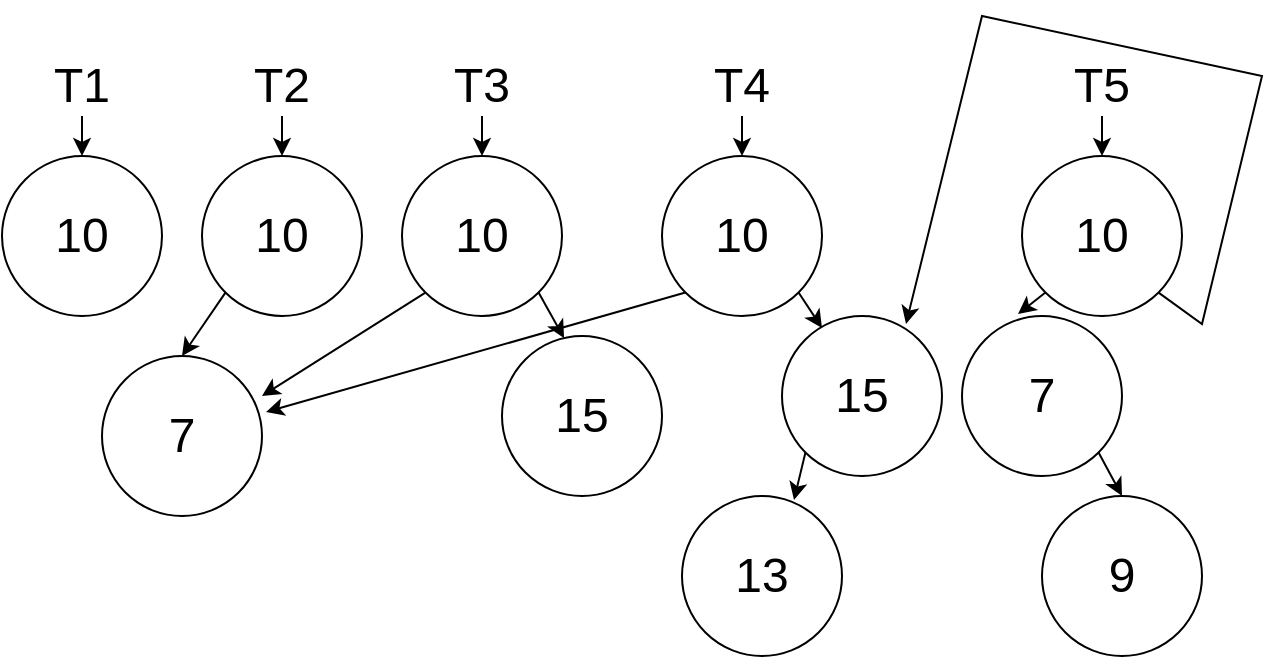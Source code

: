 <mxfile version="16.1.2" type="device"><diagram id="0nFocR5gpvqba7soDr_D" name="Page-1"><mxGraphModel dx="1422" dy="865" grid="1" gridSize="10" guides="1" tooltips="1" connect="1" arrows="1" fold="1" page="1" pageScale="1" pageWidth="850" pageHeight="1100" math="0" shadow="0"><root><mxCell id="0"/><mxCell id="1" parent="0"/><mxCell id="BHugxAxkhT6bDsKQ8gAe-1" value="&lt;font style=&quot;font-size: 24px&quot;&gt;10&lt;/font&gt;" style="ellipse;whiteSpace=wrap;html=1;aspect=fixed;" vertex="1" parent="1"><mxGeometry x="40" y="80" width="80" height="80" as="geometry"/></mxCell><mxCell id="BHugxAxkhT6bDsKQ8gAe-3" style="edgeStyle=orthogonalEdgeStyle;rounded=0;orthogonalLoop=1;jettySize=auto;html=1;exitX=0.5;exitY=1;exitDx=0;exitDy=0;entryX=0.5;entryY=0;entryDx=0;entryDy=0;fontSize=24;" edge="1" parent="1" source="BHugxAxkhT6bDsKQ8gAe-2" target="BHugxAxkhT6bDsKQ8gAe-1"><mxGeometry relative="1" as="geometry"/></mxCell><mxCell id="BHugxAxkhT6bDsKQ8gAe-2" value="T1" style="text;html=1;strokeColor=none;fillColor=none;align=center;verticalAlign=middle;whiteSpace=wrap;rounded=0;fontSize=24;" vertex="1" parent="1"><mxGeometry x="50" y="30" width="60" height="30" as="geometry"/></mxCell><mxCell id="BHugxAxkhT6bDsKQ8gAe-10" style="edgeStyle=none;rounded=0;orthogonalLoop=1;jettySize=auto;html=1;exitX=0;exitY=1;exitDx=0;exitDy=0;entryX=0.5;entryY=0;entryDx=0;entryDy=0;fontSize=24;" edge="1" parent="1" source="BHugxAxkhT6bDsKQ8gAe-4" target="BHugxAxkhT6bDsKQ8gAe-7"><mxGeometry relative="1" as="geometry"/></mxCell><mxCell id="BHugxAxkhT6bDsKQ8gAe-4" value="&lt;font style=&quot;font-size: 24px&quot;&gt;10&lt;/font&gt;" style="ellipse;whiteSpace=wrap;html=1;aspect=fixed;" vertex="1" parent="1"><mxGeometry x="140" y="80" width="80" height="80" as="geometry"/></mxCell><mxCell id="BHugxAxkhT6bDsKQ8gAe-5" style="edgeStyle=orthogonalEdgeStyle;rounded=0;orthogonalLoop=1;jettySize=auto;html=1;exitX=0.5;exitY=1;exitDx=0;exitDy=0;entryX=0.5;entryY=0;entryDx=0;entryDy=0;fontSize=24;" edge="1" parent="1" source="BHugxAxkhT6bDsKQ8gAe-6" target="BHugxAxkhT6bDsKQ8gAe-4"><mxGeometry relative="1" as="geometry"/></mxCell><mxCell id="BHugxAxkhT6bDsKQ8gAe-6" value="T2" style="text;html=1;strokeColor=none;fillColor=none;align=center;verticalAlign=middle;whiteSpace=wrap;rounded=0;fontSize=24;" vertex="1" parent="1"><mxGeometry x="150" y="30" width="60" height="30" as="geometry"/></mxCell><mxCell id="BHugxAxkhT6bDsKQ8gAe-7" value="&lt;font style=&quot;font-size: 24px&quot;&gt;7&lt;/font&gt;" style="ellipse;whiteSpace=wrap;html=1;aspect=fixed;" vertex="1" parent="1"><mxGeometry x="90" y="180" width="80" height="80" as="geometry"/></mxCell><mxCell id="BHugxAxkhT6bDsKQ8gAe-14" style="edgeStyle=none;rounded=0;orthogonalLoop=1;jettySize=auto;html=1;exitX=0;exitY=1;exitDx=0;exitDy=0;entryX=1;entryY=0.25;entryDx=0;entryDy=0;entryPerimeter=0;fontSize=24;" edge="1" parent="1" source="BHugxAxkhT6bDsKQ8gAe-11" target="BHugxAxkhT6bDsKQ8gAe-7"><mxGeometry relative="1" as="geometry"/></mxCell><mxCell id="BHugxAxkhT6bDsKQ8gAe-16" style="edgeStyle=none;rounded=0;orthogonalLoop=1;jettySize=auto;html=1;exitX=1;exitY=1;exitDx=0;exitDy=0;entryX=0.388;entryY=0.013;entryDx=0;entryDy=0;entryPerimeter=0;fontSize=24;" edge="1" parent="1" source="BHugxAxkhT6bDsKQ8gAe-11" target="BHugxAxkhT6bDsKQ8gAe-15"><mxGeometry relative="1" as="geometry"/></mxCell><mxCell id="BHugxAxkhT6bDsKQ8gAe-11" value="&lt;font style=&quot;font-size: 24px&quot;&gt;10&lt;/font&gt;" style="ellipse;whiteSpace=wrap;html=1;aspect=fixed;" vertex="1" parent="1"><mxGeometry x="240" y="80" width="80" height="80" as="geometry"/></mxCell><mxCell id="BHugxAxkhT6bDsKQ8gAe-13" value="" style="edgeStyle=none;rounded=0;orthogonalLoop=1;jettySize=auto;html=1;fontSize=24;" edge="1" parent="1" source="BHugxAxkhT6bDsKQ8gAe-12" target="BHugxAxkhT6bDsKQ8gAe-11"><mxGeometry relative="1" as="geometry"/></mxCell><mxCell id="BHugxAxkhT6bDsKQ8gAe-12" value="T3" style="text;html=1;strokeColor=none;fillColor=none;align=center;verticalAlign=middle;whiteSpace=wrap;rounded=0;fontSize=24;" vertex="1" parent="1"><mxGeometry x="250" y="30" width="60" height="30" as="geometry"/></mxCell><mxCell id="BHugxAxkhT6bDsKQ8gAe-15" value="&lt;font style=&quot;font-size: 24px&quot;&gt;15&lt;/font&gt;" style="ellipse;whiteSpace=wrap;html=1;aspect=fixed;" vertex="1" parent="1"><mxGeometry x="290" y="170" width="80" height="80" as="geometry"/></mxCell><mxCell id="BHugxAxkhT6bDsKQ8gAe-20" style="edgeStyle=none;rounded=0;orthogonalLoop=1;jettySize=auto;html=1;exitX=0;exitY=1;exitDx=0;exitDy=0;entryX=1.025;entryY=0.35;entryDx=0;entryDy=0;entryPerimeter=0;fontSize=24;" edge="1" parent="1" source="BHugxAxkhT6bDsKQ8gAe-17" target="BHugxAxkhT6bDsKQ8gAe-7"><mxGeometry relative="1" as="geometry"/></mxCell><mxCell id="BHugxAxkhT6bDsKQ8gAe-23" style="edgeStyle=none;rounded=0;orthogonalLoop=1;jettySize=auto;html=1;exitX=1;exitY=1;exitDx=0;exitDy=0;entryX=0.25;entryY=0.075;entryDx=0;entryDy=0;entryPerimeter=0;fontSize=24;" edge="1" parent="1" source="BHugxAxkhT6bDsKQ8gAe-17" target="BHugxAxkhT6bDsKQ8gAe-21"><mxGeometry relative="1" as="geometry"/></mxCell><mxCell id="BHugxAxkhT6bDsKQ8gAe-17" value="&lt;font style=&quot;font-size: 24px&quot;&gt;10&lt;/font&gt;" style="ellipse;whiteSpace=wrap;html=1;aspect=fixed;" vertex="1" parent="1"><mxGeometry x="370" y="80" width="80" height="80" as="geometry"/></mxCell><mxCell id="BHugxAxkhT6bDsKQ8gAe-18" value="" style="edgeStyle=none;rounded=0;orthogonalLoop=1;jettySize=auto;html=1;fontSize=24;" edge="1" parent="1" source="BHugxAxkhT6bDsKQ8gAe-19" target="BHugxAxkhT6bDsKQ8gAe-17"><mxGeometry relative="1" as="geometry"/></mxCell><mxCell id="BHugxAxkhT6bDsKQ8gAe-19" value="T4" style="text;html=1;strokeColor=none;fillColor=none;align=center;verticalAlign=middle;whiteSpace=wrap;rounded=0;fontSize=24;" vertex="1" parent="1"><mxGeometry x="380" y="30" width="60" height="30" as="geometry"/></mxCell><mxCell id="BHugxAxkhT6bDsKQ8gAe-24" style="edgeStyle=none;rounded=0;orthogonalLoop=1;jettySize=auto;html=1;exitX=0;exitY=1;exitDx=0;exitDy=0;entryX=0.7;entryY=0.025;entryDx=0;entryDy=0;entryPerimeter=0;fontSize=24;" edge="1" parent="1" source="BHugxAxkhT6bDsKQ8gAe-21" target="BHugxAxkhT6bDsKQ8gAe-22"><mxGeometry relative="1" as="geometry"/></mxCell><mxCell id="BHugxAxkhT6bDsKQ8gAe-21" value="&lt;font style=&quot;font-size: 24px&quot;&gt;15&lt;/font&gt;" style="ellipse;whiteSpace=wrap;html=1;aspect=fixed;" vertex="1" parent="1"><mxGeometry x="430" y="160" width="80" height="80" as="geometry"/></mxCell><mxCell id="BHugxAxkhT6bDsKQ8gAe-22" value="&lt;font style=&quot;font-size: 24px&quot;&gt;13&lt;/font&gt;" style="ellipse;whiteSpace=wrap;html=1;aspect=fixed;" vertex="1" parent="1"><mxGeometry x="380" y="250" width="80" height="80" as="geometry"/></mxCell><mxCell id="BHugxAxkhT6bDsKQ8gAe-25" style="edgeStyle=none;rounded=0;orthogonalLoop=1;jettySize=auto;html=1;exitX=1;exitY=1;exitDx=0;exitDy=0;entryX=0.775;entryY=0.05;entryDx=0;entryDy=0;entryPerimeter=0;fontSize=24;" edge="1" parent="1" source="BHugxAxkhT6bDsKQ8gAe-26" target="BHugxAxkhT6bDsKQ8gAe-21"><mxGeometry relative="1" as="geometry"><mxPoint x="630" y="166" as="targetPoint"/><Array as="points"><mxPoint x="640" y="164"/><mxPoint x="670" y="40"/><mxPoint x="530" y="10"/></Array></mxGeometry></mxCell><mxCell id="BHugxAxkhT6bDsKQ8gAe-30" style="edgeStyle=none;rounded=0;orthogonalLoop=1;jettySize=auto;html=1;exitX=0;exitY=1;exitDx=0;exitDy=0;entryX=0.35;entryY=-0.012;entryDx=0;entryDy=0;entryPerimeter=0;fontSize=24;" edge="1" parent="1" source="BHugxAxkhT6bDsKQ8gAe-26" target="BHugxAxkhT6bDsKQ8gAe-29"><mxGeometry relative="1" as="geometry"/></mxCell><mxCell id="BHugxAxkhT6bDsKQ8gAe-26" value="&lt;font style=&quot;font-size: 24px&quot;&gt;10&lt;/font&gt;" style="ellipse;whiteSpace=wrap;html=1;aspect=fixed;" vertex="1" parent="1"><mxGeometry x="550" y="80" width="80" height="80" as="geometry"/></mxCell><mxCell id="BHugxAxkhT6bDsKQ8gAe-27" value="" style="edgeStyle=none;rounded=0;orthogonalLoop=1;jettySize=auto;html=1;fontSize=24;" edge="1" parent="1" source="BHugxAxkhT6bDsKQ8gAe-28" target="BHugxAxkhT6bDsKQ8gAe-26"><mxGeometry relative="1" as="geometry"/></mxCell><mxCell id="BHugxAxkhT6bDsKQ8gAe-28" value="T5" style="text;html=1;strokeColor=none;fillColor=none;align=center;verticalAlign=middle;whiteSpace=wrap;rounded=0;fontSize=24;" vertex="1" parent="1"><mxGeometry x="560" y="30" width="60" height="30" as="geometry"/></mxCell><mxCell id="BHugxAxkhT6bDsKQ8gAe-32" style="edgeStyle=none;rounded=0;orthogonalLoop=1;jettySize=auto;html=1;exitX=1;exitY=1;exitDx=0;exitDy=0;entryX=0.5;entryY=0;entryDx=0;entryDy=0;fontSize=24;" edge="1" parent="1" source="BHugxAxkhT6bDsKQ8gAe-29" target="BHugxAxkhT6bDsKQ8gAe-31"><mxGeometry relative="1" as="geometry"/></mxCell><mxCell id="BHugxAxkhT6bDsKQ8gAe-29" value="&lt;font style=&quot;font-size: 24px&quot;&gt;7&lt;/font&gt;" style="ellipse;whiteSpace=wrap;html=1;aspect=fixed;" vertex="1" parent="1"><mxGeometry x="520" y="160" width="80" height="80" as="geometry"/></mxCell><mxCell id="BHugxAxkhT6bDsKQ8gAe-31" value="&lt;font style=&quot;font-size: 24px&quot;&gt;9&lt;/font&gt;" style="ellipse;whiteSpace=wrap;html=1;aspect=fixed;" vertex="1" parent="1"><mxGeometry x="560" y="250" width="80" height="80" as="geometry"/></mxCell></root></mxGraphModel></diagram></mxfile>